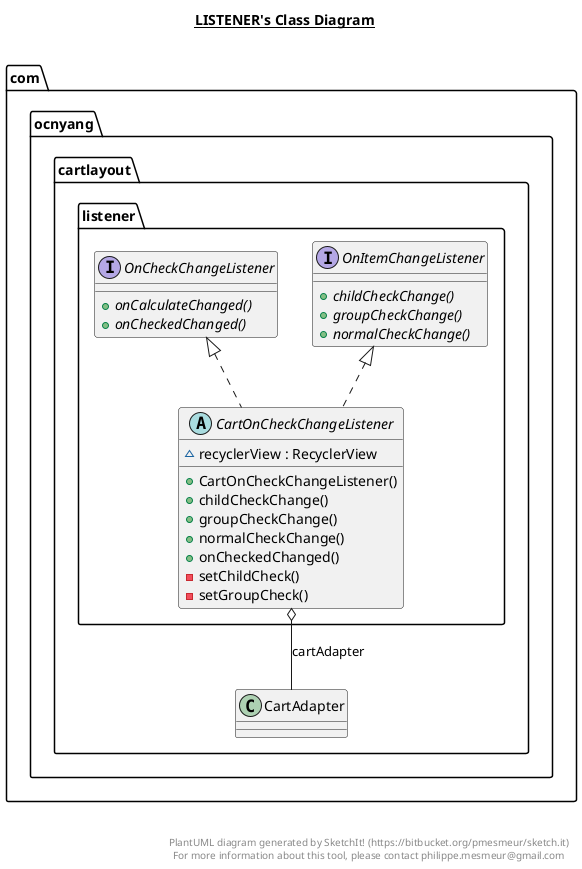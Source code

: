 @startuml

title __LISTENER's Class Diagram__\n

  namespace com.ocnyang.cartlayout {
    namespace listener {
      abstract class com.ocnyang.cartlayout.listener.CartOnCheckChangeListener {
          ~ recyclerView : RecyclerView
          + CartOnCheckChangeListener()
          + childCheckChange()
          + groupCheckChange()
          + normalCheckChange()
          + onCheckedChanged()
          - setChildCheck()
          - setGroupCheck()
      }
    }
  }
  

  namespace com.ocnyang.cartlayout {
    namespace listener {
      interface com.ocnyang.cartlayout.listener.OnCheckChangeListener {
          {abstract} + onCalculateChanged()
          {abstract} + onCheckedChanged()
      }
    }
  }
  

  namespace com.ocnyang.cartlayout {
    namespace listener {
      interface com.ocnyang.cartlayout.listener.OnItemChangeListener {
          {abstract} + childCheckChange()
          {abstract} + groupCheckChange()
          {abstract} + normalCheckChange()
      }
    }
  }
  

  com.ocnyang.cartlayout.listener.CartOnCheckChangeListener .up.|> com.ocnyang.cartlayout.listener.OnCheckChangeListener
  com.ocnyang.cartlayout.listener.CartOnCheckChangeListener .up.|> com.ocnyang.cartlayout.listener.OnItemChangeListener
  com.ocnyang.cartlayout.listener.CartOnCheckChangeListener o-- com.ocnyang.cartlayout.CartAdapter : cartAdapter


right footer


PlantUML diagram generated by SketchIt! (https://bitbucket.org/pmesmeur/sketch.it)
For more information about this tool, please contact philippe.mesmeur@gmail.com
endfooter

@enduml
